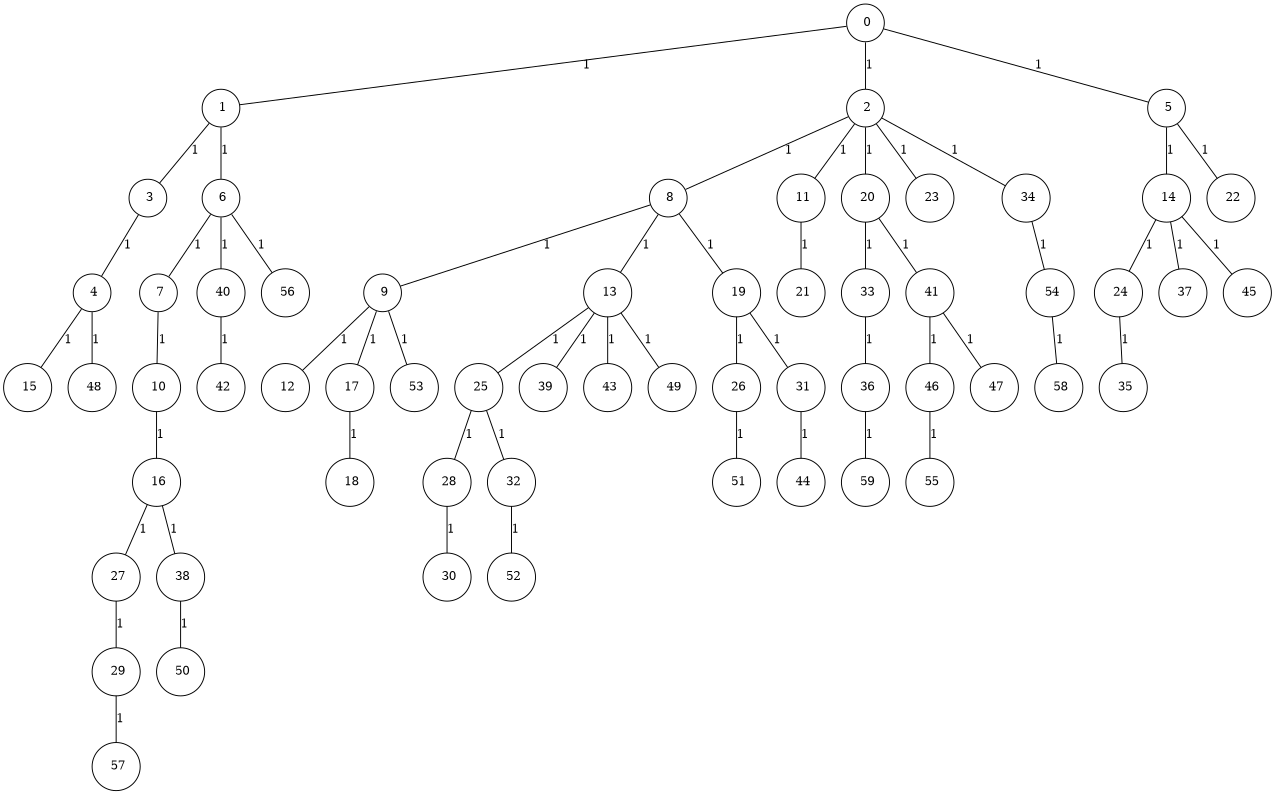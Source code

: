 graph G {
size="8.5,11;"
ratio = "expand;"
fixedsize="true;"
overlap="scale;"
node[shape=circle,width=.12,hight=.12,fontsize=12]
edge[fontsize=12]

0[label=" 0" color=black, pos="0.48884906,1.9469754!"];
1[label=" 1" color=black, pos="1.6260794,0.35973333!"];
2[label=" 2" color=black, pos="2.1643848,0.34535242!"];
3[label=" 3" color=black, pos="2.1570423,2.1166014!"];
4[label=" 4" color=black, pos="1.6670601,2.4071215!"];
5[label=" 5" color=black, pos="2.1432205,2.9313413!"];
6[label=" 6" color=black, pos="1.5893993,1.1835175!"];
7[label=" 7" color=black, pos="1.508535,1.738835!"];
8[label=" 8" color=black, pos="2.8962784,0.37717039!"];
9[label=" 9" color=black, pos="1.9562845,1.0489752!"];
10[label=" 10" color=black, pos="1.7417944,1.9250764!"];
11[label=" 11" color=black, pos="1.7036697,0.8238527!"];
12[label=" 12" color=black, pos="2.1848179,2.6210318!"];
13[label=" 13" color=black, pos="1.4250716,1.6663947!"];
14[label=" 14" color=black, pos="0.76613168,0.11319265!"];
15[label=" 15" color=black, pos="1.8896986,1.2720507!"];
16[label=" 16" color=black, pos="2.537838,0.30833485!"];
17[label=" 17" color=black, pos="1.3861248,2.6147917!"];
18[label=" 18" color=black, pos="0.75163763,1.026756!"];
19[label=" 19" color=black, pos="0.58154588,1.8260371!"];
20[label=" 20" color=black, pos="1.0815829,1.0944023!"];
21[label=" 21" color=black, pos="0.99944192,1.5211254!"];
22[label=" 22" color=black, pos="2.6107092,1.0402403!"];
23[label=" 23" color=black, pos="1.4863457,2.2863849!"];
24[label=" 24" color=black, pos="0.96151213,0.5183061!"];
25[label=" 25" color=black, pos="2.9520297,2.4755562!"];
26[label=" 26" color=black, pos="1.6729659,2.1589747!"];
27[label=" 27" color=black, pos="2.3529209,0.020875551!"];
28[label=" 28" color=black, pos="2.4320806,2.9411583!"];
29[label=" 29" color=black, pos="0.87607484,0.19709611!"];
30[label=" 30" color=black, pos="0.096601802,2.9871919!"];
31[label=" 31" color=black, pos="0.5496274,0.6071312!"];
32[label=" 32" color=black, pos="2.8682965,2.8587765!"];
33[label=" 33" color=black, pos="0.25853508,0.52399362!"];
34[label=" 34" color=black, pos="0.83664495,0.18601267!"];
35[label=" 35" color=black, pos="1.66798,0.62406958!"];
36[label=" 36" color=black, pos="0.32216605,2.5315831!"];
37[label=" 37" color=black, pos="1.0275116,2.685025!"];
38[label=" 38" color=black, pos="1.9660156,1.7070609!"];
39[label=" 39" color=black, pos="1.9457937,2.0267825!"];
40[label=" 40" color=black, pos="2.4396294,1.6344164!"];
41[label=" 41" color=black, pos="0.2198918,0.6296654!"];
42[label=" 42" color=black, pos="0.84137835,2.2461026!"];
43[label=" 43" color=black, pos="1.0225663,0.60941897!"];
44[label=" 44" color=black, pos="0.4354,1.5429732!"];
45[label=" 45" color=black, pos="2.8696813,0.58702493!"];
46[label=" 46" color=black, pos="2.9002151,0.35133994!"];
47[label=" 47" color=black, pos="1.6082779,1.660099!"];
48[label=" 48" color=black, pos="2.2636816,2.7460718!"];
49[label=" 49" color=black, pos="0.45292551,1.5401101!"];
50[label=" 50" color=black, pos="0.19141524,0.80366222!"];
51[label=" 51" color=black, pos="1.6563848,2.5587139!"];
52[label=" 52" color=black, pos="1.5540833,0.55469639!"];
53[label=" 53" color=black, pos="1.3296853,0.25946152!"];
54[label=" 54" color=black, pos="1.4358072,2.0759093!"];
55[label=" 55" color=black, pos="2.988924,2.0919923!"];
56[label=" 56" color=black, pos="0.030523723,2.7361789!"];
57[label=" 57" color=black, pos="2.2138013,2.7777531!"];
58[label=" 58" color=black, pos="2.0625016,2.619198!"];
59[label=" 59" color=black, pos="2.9944965,0.8106713!"];
0--1[label="1"]
0--2[label="1"]
0--5[label="1"]
1--3[label="1"]
1--6[label="1"]
2--8[label="1"]
2--11[label="1"]
2--20[label="1"]
2--23[label="1"]
2--34[label="1"]
3--4[label="1"]
4--15[label="1"]
4--48[label="1"]
5--14[label="1"]
5--22[label="1"]
6--7[label="1"]
6--40[label="1"]
6--56[label="1"]
7--10[label="1"]
8--9[label="1"]
8--13[label="1"]
8--19[label="1"]
9--12[label="1"]
9--17[label="1"]
9--53[label="1"]
10--16[label="1"]
11--21[label="1"]
13--25[label="1"]
13--39[label="1"]
13--43[label="1"]
13--49[label="1"]
14--24[label="1"]
14--37[label="1"]
14--45[label="1"]
16--27[label="1"]
16--38[label="1"]
17--18[label="1"]
19--26[label="1"]
19--31[label="1"]
20--33[label="1"]
20--41[label="1"]
24--35[label="1"]
25--28[label="1"]
25--32[label="1"]
26--51[label="1"]
27--29[label="1"]
28--30[label="1"]
29--57[label="1"]
31--44[label="1"]
32--52[label="1"]
33--36[label="1"]
34--54[label="1"]
36--59[label="1"]
38--50[label="1"]
40--42[label="1"]
41--46[label="1"]
41--47[label="1"]
46--55[label="1"]
54--58[label="1"]

}
